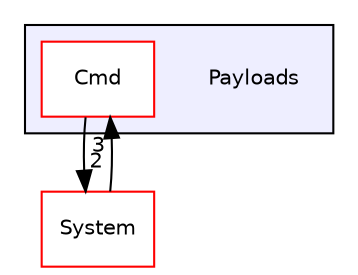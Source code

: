 digraph "Payloads" {
  bgcolor=transparent;
  compound=true
  node [ fontsize="10", fontname="Helvetica"];
  edge [ labelfontsize="10", labelfontname="Helvetica"];
  subgraph clusterdir_50dbddc3964bed395c069eeeaf99d62d {
    graph [ bgcolor="#eeeeff", pencolor="black", label="" URL="dir_50dbddc3964bed395c069eeeaf99d62d.html"];
    dir_50dbddc3964bed395c069eeeaf99d62d [shape=plaintext label="Payloads"];
    dir_d58dceb465d827f66f2b67a30f32c409 [shape=box label="Cmd" color="red" fillcolor="white" style="filled" URL="dir_d58dceb465d827f66f2b67a30f32c409.html"];
  }
  dir_9af51e3826d4f9e80d9103b2de543e84 [shape=box label="System" color="red" URL="dir_9af51e3826d4f9e80d9103b2de543e84.html"];
  dir_d58dceb465d827f66f2b67a30f32c409->dir_9af51e3826d4f9e80d9103b2de543e84 [headlabel="2", labeldistance=1.5 headhref="dir_000004_000000.html"];
  dir_9af51e3826d4f9e80d9103b2de543e84->dir_d58dceb465d827f66f2b67a30f32c409 [headlabel="3", labeldistance=1.5 headhref="dir_000000_000004.html"];
}
